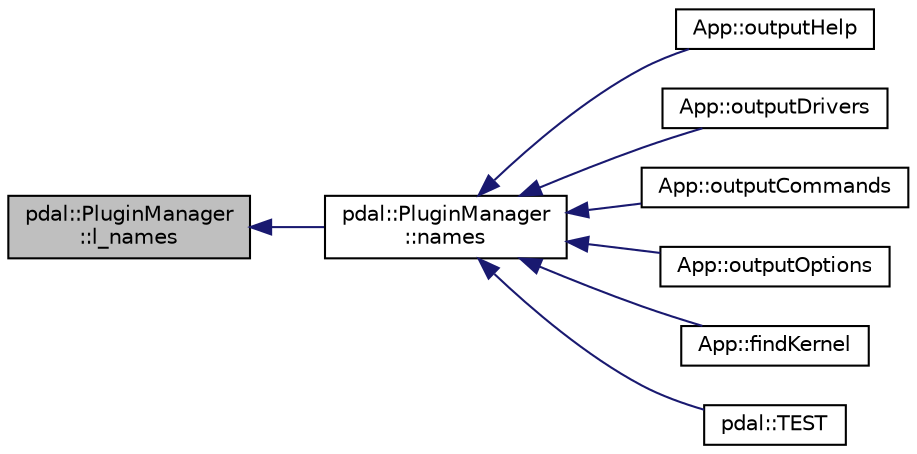 digraph "pdal::PluginManager::l_names"
{
  edge [fontname="Helvetica",fontsize="10",labelfontname="Helvetica",labelfontsize="10"];
  node [fontname="Helvetica",fontsize="10",shape=record];
  rankdir="LR";
  Node1 [label="pdal::PluginManager\l::l_names",height=0.2,width=0.4,color="black", fillcolor="grey75", style="filled", fontcolor="black"];
  Node1 -> Node2 [dir="back",color="midnightblue",fontsize="10",style="solid",fontname="Helvetica"];
  Node2 [label="pdal::PluginManager\l::names",height=0.2,width=0.4,color="black", fillcolor="white", style="filled",URL="$classpdal_1_1PluginManager.html#a494f92a49079015190f9f8d9e5267779"];
  Node2 -> Node3 [dir="back",color="midnightblue",fontsize="10",style="solid",fontname="Helvetica"];
  Node3 [label="App::outputHelp",height=0.2,width=0.4,color="black", fillcolor="white", style="filled",URL="$classApp.html#ae35f75a8875242e84d8d17b22f32b392"];
  Node2 -> Node4 [dir="back",color="midnightblue",fontsize="10",style="solid",fontname="Helvetica"];
  Node4 [label="App::outputDrivers",height=0.2,width=0.4,color="black", fillcolor="white", style="filled",URL="$classApp.html#a1577860a48c9cef4fe5f669480cac388"];
  Node2 -> Node5 [dir="back",color="midnightblue",fontsize="10",style="solid",fontname="Helvetica"];
  Node5 [label="App::outputCommands",height=0.2,width=0.4,color="black", fillcolor="white", style="filled",URL="$classApp.html#a36f5e534612ee7f2430f8665f9fa7217"];
  Node2 -> Node6 [dir="back",color="midnightblue",fontsize="10",style="solid",fontname="Helvetica"];
  Node6 [label="App::outputOptions",height=0.2,width=0.4,color="black", fillcolor="white", style="filled",URL="$classApp.html#a938c36a4ebe65e6136a6ce234e1bf74c"];
  Node2 -> Node7 [dir="back",color="midnightblue",fontsize="10",style="solid",fontname="Helvetica"];
  Node7 [label="App::findKernel",height=0.2,width=0.4,color="black", fillcolor="white", style="filled",URL="$classApp.html#a450eaeaf824577f3ad04668512a654c3"];
  Node2 -> Node8 [dir="back",color="midnightblue",fontsize="10",style="solid",fontname="Helvetica"];
  Node8 [label="pdal::TEST",height=0.2,width=0.4,color="black", fillcolor="white", style="filled",URL="$namespacepdal.html#a89c2fa786a6bc145f4a5c50f44da1226"];
}
